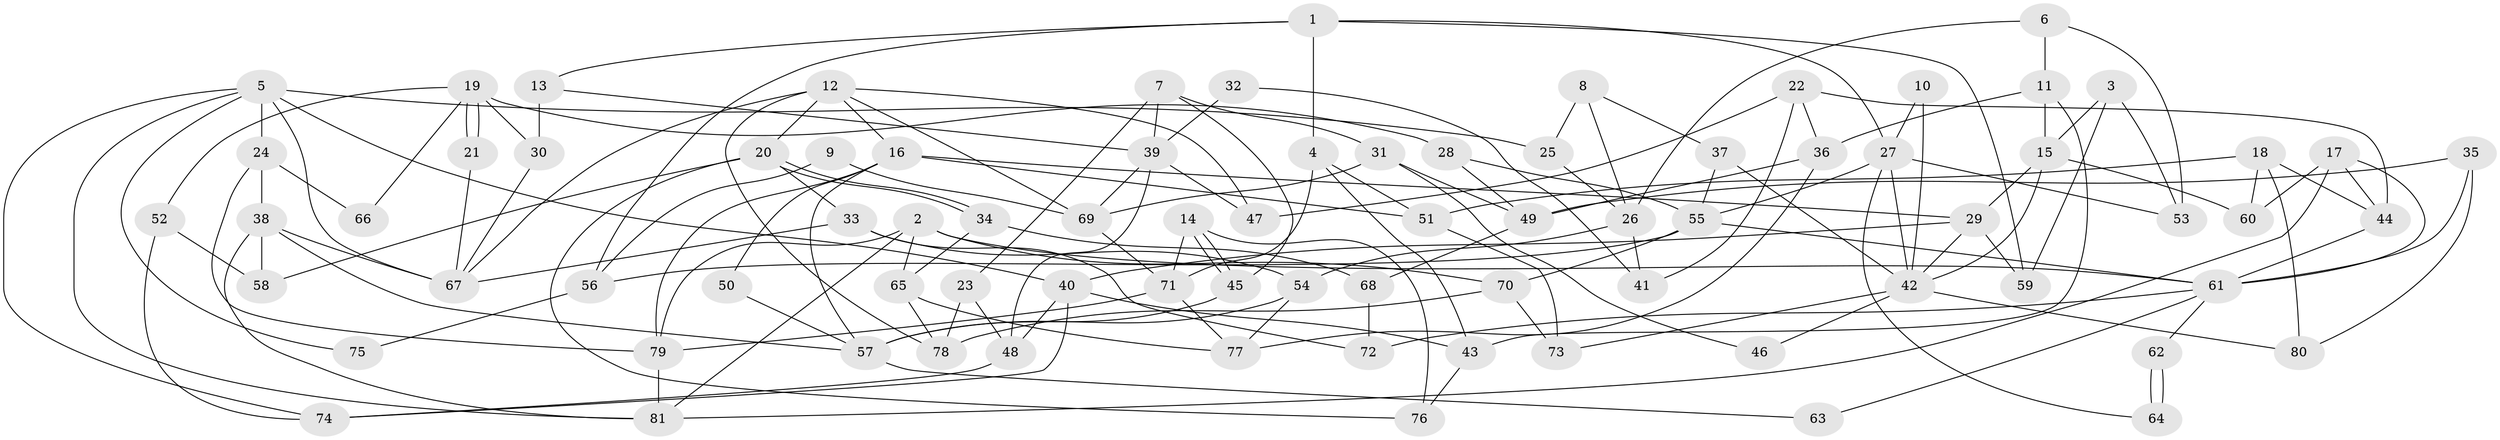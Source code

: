 // Generated by graph-tools (version 1.1) at 2025/35/03/09/25 02:35:59]
// undirected, 81 vertices, 162 edges
graph export_dot {
graph [start="1"]
  node [color=gray90,style=filled];
  1;
  2;
  3;
  4;
  5;
  6;
  7;
  8;
  9;
  10;
  11;
  12;
  13;
  14;
  15;
  16;
  17;
  18;
  19;
  20;
  21;
  22;
  23;
  24;
  25;
  26;
  27;
  28;
  29;
  30;
  31;
  32;
  33;
  34;
  35;
  36;
  37;
  38;
  39;
  40;
  41;
  42;
  43;
  44;
  45;
  46;
  47;
  48;
  49;
  50;
  51;
  52;
  53;
  54;
  55;
  56;
  57;
  58;
  59;
  60;
  61;
  62;
  63;
  64;
  65;
  66;
  67;
  68;
  69;
  70;
  71;
  72;
  73;
  74;
  75;
  76;
  77;
  78;
  79;
  80;
  81;
  1 -- 4;
  1 -- 27;
  1 -- 13;
  1 -- 56;
  1 -- 59;
  2 -- 65;
  2 -- 81;
  2 -- 61;
  2 -- 70;
  2 -- 79;
  3 -- 15;
  3 -- 59;
  3 -- 53;
  4 -- 71;
  4 -- 51;
  4 -- 43;
  5 -- 67;
  5 -- 24;
  5 -- 25;
  5 -- 40;
  5 -- 74;
  5 -- 75;
  5 -- 81;
  6 -- 11;
  6 -- 53;
  6 -- 26;
  7 -- 23;
  7 -- 39;
  7 -- 31;
  7 -- 45;
  8 -- 26;
  8 -- 37;
  8 -- 25;
  9 -- 56;
  9 -- 69;
  10 -- 42;
  10 -- 27;
  11 -- 43;
  11 -- 36;
  11 -- 15;
  12 -- 67;
  12 -- 20;
  12 -- 16;
  12 -- 47;
  12 -- 69;
  12 -- 78;
  13 -- 30;
  13 -- 39;
  14 -- 71;
  14 -- 45;
  14 -- 45;
  14 -- 76;
  15 -- 60;
  15 -- 29;
  15 -- 42;
  16 -- 29;
  16 -- 50;
  16 -- 51;
  16 -- 57;
  16 -- 79;
  17 -- 61;
  17 -- 81;
  17 -- 44;
  17 -- 60;
  18 -- 44;
  18 -- 51;
  18 -- 60;
  18 -- 80;
  19 -- 21;
  19 -- 21;
  19 -- 52;
  19 -- 28;
  19 -- 30;
  19 -- 66;
  20 -- 76;
  20 -- 34;
  20 -- 34;
  20 -- 33;
  20 -- 58;
  21 -- 67;
  22 -- 47;
  22 -- 44;
  22 -- 36;
  22 -- 41;
  23 -- 78;
  23 -- 48;
  24 -- 38;
  24 -- 79;
  24 -- 66;
  25 -- 26;
  26 -- 41;
  26 -- 54;
  27 -- 42;
  27 -- 55;
  27 -- 53;
  27 -- 64;
  28 -- 49;
  28 -- 55;
  29 -- 40;
  29 -- 42;
  29 -- 59;
  30 -- 67;
  31 -- 69;
  31 -- 46;
  31 -- 49;
  32 -- 39;
  32 -- 41;
  33 -- 54;
  33 -- 67;
  33 -- 72;
  34 -- 68;
  34 -- 65;
  35 -- 61;
  35 -- 80;
  35 -- 49;
  36 -- 49;
  36 -- 77;
  37 -- 55;
  37 -- 42;
  38 -- 57;
  38 -- 81;
  38 -- 58;
  38 -- 67;
  39 -- 69;
  39 -- 47;
  39 -- 48;
  40 -- 48;
  40 -- 43;
  40 -- 74;
  42 -- 46;
  42 -- 73;
  42 -- 80;
  43 -- 76;
  44 -- 61;
  45 -- 57;
  48 -- 74;
  49 -- 68;
  50 -- 57;
  51 -- 73;
  52 -- 58;
  52 -- 74;
  54 -- 57;
  54 -- 77;
  55 -- 70;
  55 -- 56;
  55 -- 61;
  56 -- 75;
  57 -- 63;
  61 -- 62;
  61 -- 63;
  61 -- 72;
  62 -- 64;
  62 -- 64;
  65 -- 77;
  65 -- 78;
  68 -- 72;
  69 -- 71;
  70 -- 78;
  70 -- 73;
  71 -- 77;
  71 -- 79;
  79 -- 81;
}
